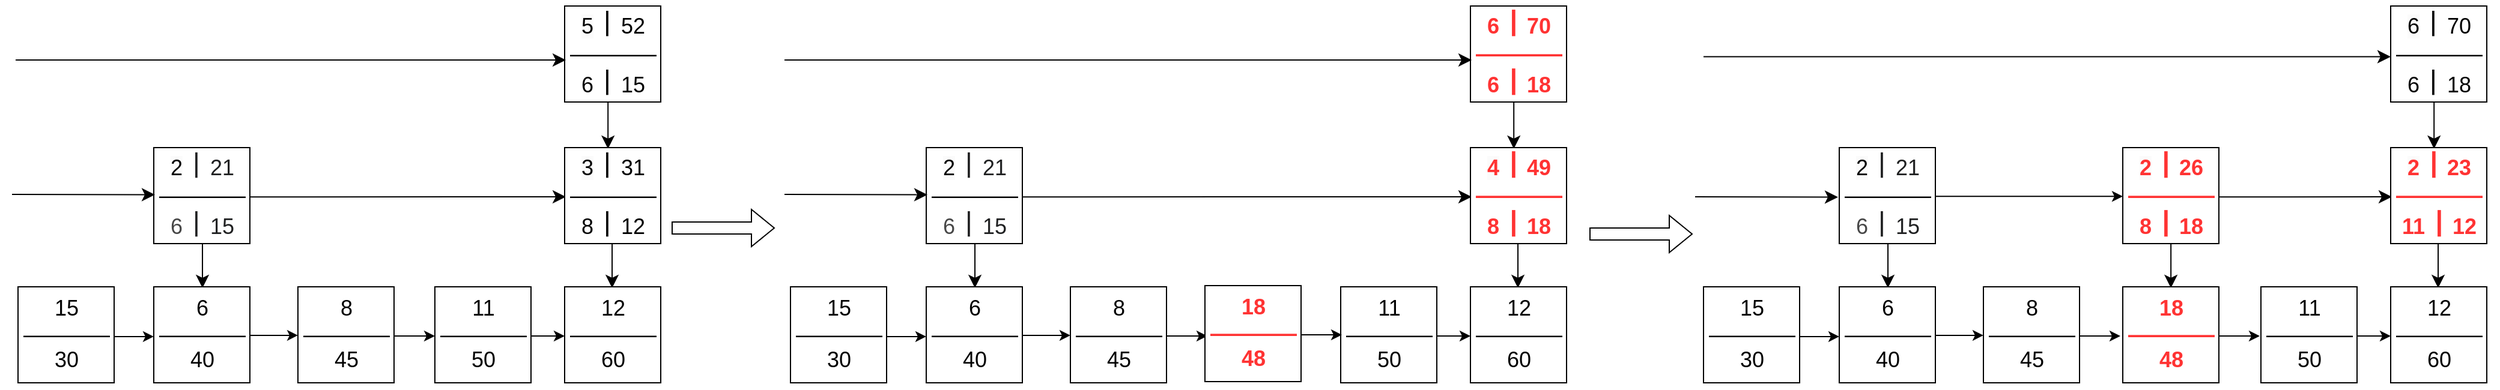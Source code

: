 <mxfile version="24.7.17">
  <diagram name="第 1 页" id="e3E_jAcYpOixN6wyQfGJ">
    <mxGraphModel dx="1615" dy="955" grid="1" gridSize="10" guides="1" tooltips="1" connect="1" arrows="1" fold="1" page="1" pageScale="1" pageWidth="827" pageHeight="1169" background="#ffffff" math="0" shadow="0">
      <root>
        <mxCell id="0" />
        <mxCell id="1" parent="0" />
        <mxCell id="Dj7VetEXxRdm_oI4NO1M-143" value="" style="endArrow=classic;html=1;rounded=0;entryX=0.16;entryY=0.508;entryDx=0;entryDy=0;entryPerimeter=0;" edge="1" parent="1">
          <mxGeometry width="50" height="50" relative="1" as="geometry">
            <mxPoint x="1833" y="793.66" as="sourcePoint" />
            <mxPoint x="1994.0" y="793.64" as="targetPoint" />
          </mxGeometry>
        </mxCell>
        <mxCell id="Dj7VetEXxRdm_oI4NO1M-73" value="" style="endArrow=classic;html=1;rounded=0;entryX=0.05;entryY=0.556;entryDx=0;entryDy=0;entryPerimeter=0;endSize=8;exitX=0.62;exitY=0.512;exitDx=0;exitDy=0;exitPerimeter=0;" edge="1" parent="1" source="Dj7VetEXxRdm_oI4NO1M-90">
          <mxGeometry width="50" height="50" relative="1" as="geometry">
            <mxPoint x="1308" y="794.08" as="sourcePoint" />
            <mxPoint x="1452" y="794.04" as="targetPoint" />
          </mxGeometry>
        </mxCell>
        <mxCell id="Dj7VetEXxRdm_oI4NO1M-70" value="" style="endArrow=classic;html=1;rounded=0;exitX=0.461;exitY=0.937;exitDx=0;exitDy=0;exitPerimeter=0;endSize=8;entryX=0.461;entryY=0.111;entryDx=0;entryDy=0;entryPerimeter=0;" edge="1" parent="1">
          <mxGeometry width="50" height="50" relative="1" as="geometry">
            <mxPoint x="1487.1" y="710.33" as="sourcePoint" />
            <mxPoint x="1487.1" y="753.99" as="targetPoint" />
          </mxGeometry>
        </mxCell>
        <mxCell id="Dj7VetEXxRdm_oI4NO1M-71" value="" style="endArrow=classic;html=1;rounded=0;exitX=0.5;exitY=0.937;exitDx=0;exitDy=0;exitPerimeter=0;endSize=8;" edge="1" parent="1">
          <mxGeometry width="50" height="50" relative="1" as="geometry">
            <mxPoint x="1038.52" y="831" as="sourcePoint" />
            <mxPoint x="1038.52" y="870" as="targetPoint" />
          </mxGeometry>
        </mxCell>
        <mxCell id="Dj7VetEXxRdm_oI4NO1M-72" value="" style="endArrow=classic;html=1;rounded=0;exitX=0.5;exitY=0.937;exitDx=0;exitDy=0;exitPerimeter=0;endSize=8;" edge="1" parent="1">
          <mxGeometry width="50" height="50" relative="1" as="geometry">
            <mxPoint x="1490.52" y="831" as="sourcePoint" />
            <mxPoint x="1490.52" y="870" as="targetPoint" />
          </mxGeometry>
        </mxCell>
        <mxCell id="Dj7VetEXxRdm_oI4NO1M-74" value="" style="group;fontSize=18;fontFamily=Helvetica;" vertex="1" connectable="0" parent="1">
          <mxGeometry x="880" y="864" width="95" height="90" as="geometry" />
        </mxCell>
        <mxCell id="Dj7VetEXxRdm_oI4NO1M-75" value="" style="endArrow=classic;html=1;rounded=0;" edge="1" parent="Dj7VetEXxRdm_oI4NO1M-74">
          <mxGeometry width="50" height="50" relative="1" as="geometry">
            <mxPoint x="78" y="46.47" as="sourcePoint" />
            <mxPoint x="118" y="46.47" as="targetPoint" />
          </mxGeometry>
        </mxCell>
        <mxCell id="Dj7VetEXxRdm_oI4NO1M-76" value="" style="rounded=0;whiteSpace=wrap;html=1;fillColor=default;fontSize=18;fontFamily=Helvetica;" vertex="1" parent="Dj7VetEXxRdm_oI4NO1M-74">
          <mxGeometry x="5" y="5" width="80" height="80" as="geometry" />
        </mxCell>
        <mxCell id="Dj7VetEXxRdm_oI4NO1M-77" value="15&lt;br style=&quot;font-size: 18px;&quot;&gt;————&lt;br style=&quot;font-size: 18px;&quot;&gt;30" style="text;html=1;align=center;verticalAlign=middle;resizable=0;points=[];autosize=1;strokeColor=none;fillColor=none;fontSize=18;strokeWidth=7;opacity=0;fontFamily=Helvetica;" vertex="1" parent="Dj7VetEXxRdm_oI4NO1M-74">
          <mxGeometry x="-5" y="5" width="100" height="80" as="geometry" />
        </mxCell>
        <mxCell id="Dj7VetEXxRdm_oI4NO1M-78" value="" style="group;fontSize=18;fontFamily=Helvetica;" vertex="1" connectable="0" parent="1">
          <mxGeometry x="993" y="864" width="95" height="90" as="geometry" />
        </mxCell>
        <mxCell id="Dj7VetEXxRdm_oI4NO1M-79" value="" style="rounded=0;whiteSpace=wrap;html=1;fillColor=default;fontSize=18;fontFamily=Helvetica;" vertex="1" parent="Dj7VetEXxRdm_oI4NO1M-78">
          <mxGeometry x="5" y="5" width="80" height="80" as="geometry" />
        </mxCell>
        <mxCell id="Dj7VetEXxRdm_oI4NO1M-80" value="6&lt;br style=&quot;font-size: 18px;&quot;&gt;————&lt;br style=&quot;font-size: 18px;&quot;&gt;40" style="text;html=1;align=center;verticalAlign=middle;resizable=0;points=[];autosize=1;strokeColor=none;fillColor=none;fontSize=18;strokeWidth=7;opacity=0;fontFamily=Helvetica;" vertex="1" parent="Dj7VetEXxRdm_oI4NO1M-78">
          <mxGeometry x="-5" y="5" width="100" height="80" as="geometry" />
        </mxCell>
        <mxCell id="Dj7VetEXxRdm_oI4NO1M-81" value="" style="group;fontSize=18;fontFamily=Helvetica;" vertex="1" connectable="0" parent="1">
          <mxGeometry x="1338" y="864" width="95" height="90" as="geometry" />
        </mxCell>
        <mxCell id="Dj7VetEXxRdm_oI4NO1M-82" value="" style="endArrow=classic;html=1;rounded=0;" edge="1" parent="Dj7VetEXxRdm_oI4NO1M-81">
          <mxGeometry width="50" height="50" relative="1" as="geometry">
            <mxPoint x="73" y="46" as="sourcePoint" />
            <mxPoint x="113" y="46" as="targetPoint" />
          </mxGeometry>
        </mxCell>
        <mxCell id="Dj7VetEXxRdm_oI4NO1M-83" value="" style="rounded=0;whiteSpace=wrap;html=1;fillColor=default;fontSize=18;fontFamily=Helvetica;" vertex="1" parent="Dj7VetEXxRdm_oI4NO1M-81">
          <mxGeometry x="5" y="5" width="80" height="80" as="geometry" />
        </mxCell>
        <mxCell id="Dj7VetEXxRdm_oI4NO1M-84" value="11&lt;br style=&quot;font-size: 18px;&quot;&gt;————&lt;br style=&quot;font-size: 18px;&quot;&gt;50" style="text;html=1;align=center;verticalAlign=middle;resizable=0;points=[];autosize=1;strokeColor=none;fillColor=none;fontSize=18;strokeWidth=7;opacity=0;fontFamily=Helvetica;" vertex="1" parent="Dj7VetEXxRdm_oI4NO1M-81">
          <mxGeometry x="-5" y="5" width="100" height="80" as="geometry" />
        </mxCell>
        <mxCell id="Dj7VetEXxRdm_oI4NO1M-85" value="" style="group;fontSize=18;fontFamily=Helvetica;" vertex="1" connectable="0" parent="1">
          <mxGeometry x="1446" y="864" width="95" height="90" as="geometry" />
        </mxCell>
        <mxCell id="Dj7VetEXxRdm_oI4NO1M-86" value="" style="rounded=0;whiteSpace=wrap;html=1;fillColor=default;fontSize=18;fontFamily=Helvetica;" vertex="1" parent="Dj7VetEXxRdm_oI4NO1M-85">
          <mxGeometry x="5" y="5" width="80" height="80" as="geometry" />
        </mxCell>
        <mxCell id="Dj7VetEXxRdm_oI4NO1M-87" value="12&lt;br style=&quot;font-size: 18px;&quot;&gt;————&lt;br style=&quot;font-size: 18px;&quot;&gt;60" style="text;html=1;align=center;verticalAlign=middle;resizable=0;points=[];autosize=1;strokeColor=none;fillColor=none;fontSize=18;strokeWidth=7;opacity=0;fontFamily=Helvetica;" vertex="1" parent="Dj7VetEXxRdm_oI4NO1M-85">
          <mxGeometry x="-5" y="5" width="100" height="80" as="geometry" />
        </mxCell>
        <mxCell id="Dj7VetEXxRdm_oI4NO1M-88" value="" style="group;fontSize=18;fontFamily=Helvetica;" vertex="1" connectable="0" parent="1">
          <mxGeometry x="993" y="748" width="95" height="90" as="geometry" />
        </mxCell>
        <mxCell id="Dj7VetEXxRdm_oI4NO1M-89" value="" style="rounded=0;whiteSpace=wrap;html=1;fillColor=default;fontSize=18;fontFamily=Helvetica;" vertex="1" parent="Dj7VetEXxRdm_oI4NO1M-88">
          <mxGeometry x="5" y="5" width="80" height="80" as="geometry" />
        </mxCell>
        <mxCell id="Dj7VetEXxRdm_oI4NO1M-90" value="&lt;div&gt;&lt;span style=&quot;text-align: start;&quot;&gt;&lt;font style=&quot;background-color: rgb(251, 251, 251);&quot;&gt;2&lt;/font&gt;&lt;font style=&quot;color: rgb(32, 33, 34); text-wrap: wrap; background-color: rgb(255, 255, 255); font-size: 23px;&quot;&gt;丨&lt;/font&gt;&lt;font style=&quot;color: rgb(32, 33, 34); text-wrap: wrap; background-color: rgb(255, 255, 255); font-size: 18px;&quot;&gt;21&lt;/font&gt;&lt;/span&gt;&lt;/div&gt;————&lt;br&gt;&lt;span style=&quot;text-wrap: wrap; text-align: start; background-color: rgb(255, 255, 255);&quot;&gt;&lt;font color=&quot;#474747&quot;&gt;6&lt;/font&gt;&lt;/span&gt;&lt;span style=&quot;text-wrap: wrap; color: rgb(32, 33, 34); text-align: start; background-color: rgb(255, 255, 255);&quot;&gt;&lt;font style=&quot;font-size: 23px;&quot;&gt;丨&lt;/font&gt;&lt;font style=&quot;font-size: 18px;&quot;&gt;15&lt;/font&gt;&lt;/span&gt;" style="text;html=1;align=center;verticalAlign=middle;resizable=0;points=[];autosize=1;strokeColor=none;fillColor=none;fontSize=18;strokeWidth=7;opacity=0;fontFamily=Helvetica;" vertex="1" parent="Dj7VetEXxRdm_oI4NO1M-88">
          <mxGeometry x="-5" width="100" height="90" as="geometry" />
        </mxCell>
        <mxCell id="Dj7VetEXxRdm_oI4NO1M-91" value="" style="group;fontSize=18;fontFamily=Helvetica;" vertex="1" connectable="0" parent="1">
          <mxGeometry x="1446" y="748" width="95" height="90" as="geometry" />
        </mxCell>
        <mxCell id="Dj7VetEXxRdm_oI4NO1M-92" value="" style="rounded=0;whiteSpace=wrap;html=1;fillColor=default;fontSize=18;fontFamily=Helvetica;" vertex="1" parent="Dj7VetEXxRdm_oI4NO1M-91">
          <mxGeometry x="5" y="5" width="80" height="80" as="geometry" />
        </mxCell>
        <mxCell id="Dj7VetEXxRdm_oI4NO1M-93" value="&lt;div&gt;&lt;span style=&quot;text-align: start;&quot;&gt;&lt;b&gt;&lt;font color=&quot;#ff3333&quot;&gt;&lt;font style=&quot;background-color: rgb(251, 251, 251);&quot;&gt;4&lt;/font&gt;&lt;font style=&quot;text-wrap: wrap; background-color: rgb(255, 255, 255); font-size: 23px;&quot;&gt;丨&lt;/font&gt;&lt;font style=&quot;text-wrap: wrap; background-color: rgb(255, 255, 255); font-size: 18px;&quot;&gt;49&lt;/font&gt;&lt;/font&gt;&lt;/b&gt;&lt;/span&gt;&lt;/div&gt;&lt;b&gt;&lt;font color=&quot;#ff3333&quot;&gt;————&lt;br&gt;&lt;span style=&quot;text-wrap: wrap; text-align: start; background-color: rgb(255, 255, 255);&quot;&gt;8&lt;/span&gt;&lt;span style=&quot;text-wrap: wrap; text-align: start; background-color: rgb(255, 255, 255);&quot;&gt;&lt;font style=&quot;font-size: 23px;&quot;&gt;丨&lt;/font&gt;&lt;font style=&quot;font-size: 18px;&quot;&gt;18&lt;/font&gt;&lt;/span&gt;&lt;/font&gt;&lt;/b&gt;" style="text;html=1;align=center;verticalAlign=middle;resizable=0;points=[];autosize=1;strokeColor=none;fillColor=none;fontSize=18;strokeWidth=7;opacity=0;fontFamily=Helvetica;" vertex="1" parent="Dj7VetEXxRdm_oI4NO1M-91">
          <mxGeometry x="-5" width="100" height="90" as="geometry" />
        </mxCell>
        <mxCell id="Dj7VetEXxRdm_oI4NO1M-94" value="" style="group;fontSize=18;fontFamily=Helvetica;" vertex="1" connectable="0" parent="1">
          <mxGeometry x="1446" y="630" width="95" height="90" as="geometry" />
        </mxCell>
        <mxCell id="Dj7VetEXxRdm_oI4NO1M-95" value="" style="rounded=0;whiteSpace=wrap;html=1;fillColor=default;fontSize=18;fontFamily=Helvetica;" vertex="1" parent="Dj7VetEXxRdm_oI4NO1M-94">
          <mxGeometry x="5" y="5" width="80" height="80" as="geometry" />
        </mxCell>
        <mxCell id="Dj7VetEXxRdm_oI4NO1M-96" value="&lt;div&gt;&lt;span style=&quot;text-align: start;&quot;&gt;&lt;font color=&quot;#ff3333&quot;&gt;&lt;b&gt;6&lt;font style=&quot;text-wrap: wrap; background-color: rgb(255, 255, 255); font-size: 23px;&quot;&gt;丨&lt;/font&gt;&lt;font style=&quot;text-wrap: wrap; background-color: rgb(255, 255, 255);&quot;&gt;70&lt;/font&gt;&lt;/b&gt;&lt;/font&gt;&lt;/span&gt;&lt;/div&gt;&lt;font color=&quot;#ff3333&quot;&gt;&lt;b&gt;————&lt;br&gt;&lt;span style=&quot;text-wrap: wrap; text-align: start; background-color: rgb(255, 255, 255);&quot;&gt;6&lt;/span&gt;&lt;span style=&quot;text-wrap: wrap; text-align: start; background-color: rgb(255, 255, 255);&quot;&gt;&lt;font style=&quot;font-size: 23px;&quot;&gt;丨&lt;/font&gt;18&lt;/span&gt;&lt;/b&gt;&lt;/font&gt;" style="text;html=1;align=center;verticalAlign=middle;resizable=0;points=[];autosize=1;strokeColor=none;fillColor=none;fontSize=18;strokeWidth=7;opacity=0;fontFamily=Helvetica;" vertex="1" parent="Dj7VetEXxRdm_oI4NO1M-94">
          <mxGeometry x="-5" width="100" height="90" as="geometry" />
        </mxCell>
        <mxCell id="Dj7VetEXxRdm_oI4NO1M-97" value="" style="endArrow=classic;html=1;rounded=0;" edge="1" parent="1">
          <mxGeometry width="50" height="50" relative="1" as="geometry">
            <mxPoint x="1078" y="909.47" as="sourcePoint" />
            <mxPoint x="1118" y="909.47" as="targetPoint" />
          </mxGeometry>
        </mxCell>
        <mxCell id="Dj7VetEXxRdm_oI4NO1M-98" value="" style="group;fontSize=18;fontFamily=Helvetica;" vertex="1" connectable="0" parent="1">
          <mxGeometry x="1113" y="864" width="95" height="90" as="geometry" />
        </mxCell>
        <mxCell id="Dj7VetEXxRdm_oI4NO1M-99" value="" style="endArrow=classic;html=1;rounded=0;" edge="1" parent="Dj7VetEXxRdm_oI4NO1M-98">
          <mxGeometry width="50" height="50" relative="1" as="geometry">
            <mxPoint x="79" y="46" as="sourcePoint" />
            <mxPoint x="119" y="46" as="targetPoint" />
          </mxGeometry>
        </mxCell>
        <mxCell id="Dj7VetEXxRdm_oI4NO1M-100" value="" style="rounded=0;whiteSpace=wrap;html=1;fillColor=default;fontSize=18;fontFamily=Helvetica;" vertex="1" parent="Dj7VetEXxRdm_oI4NO1M-98">
          <mxGeometry x="5" y="5" width="80" height="80" as="geometry" />
        </mxCell>
        <mxCell id="Dj7VetEXxRdm_oI4NO1M-101" value="8&lt;br style=&quot;font-size: 18px;&quot;&gt;————&lt;br style=&quot;font-size: 18px;&quot;&gt;45" style="text;html=1;align=center;verticalAlign=middle;resizable=0;points=[];autosize=1;strokeColor=none;fillColor=none;fontSize=18;strokeWidth=7;opacity=0;fontFamily=Helvetica;" vertex="1" parent="Dj7VetEXxRdm_oI4NO1M-98">
          <mxGeometry x="-5" y="5" width="100" height="80" as="geometry" />
        </mxCell>
        <mxCell id="Dj7VetEXxRdm_oI4NO1M-106" value="" style="endArrow=classic;html=1;rounded=0;exitX=0.5;exitY=0.937;exitDx=0;exitDy=0;exitPerimeter=0;endSize=8;" edge="1" parent="1">
          <mxGeometry width="50" height="50" relative="1" as="geometry">
            <mxPoint x="2034.07" y="831" as="sourcePoint" />
            <mxPoint x="2034.07" y="870" as="targetPoint" />
          </mxGeometry>
        </mxCell>
        <mxCell id="Dj7VetEXxRdm_oI4NO1M-107" value="" style="endArrow=classic;html=1;rounded=0;exitX=0.461;exitY=0.937;exitDx=0;exitDy=0;exitPerimeter=0;endSize=8;entryX=0.461;entryY=0.111;entryDx=0;entryDy=0;entryPerimeter=0;" edge="1" parent="1">
          <mxGeometry width="50" height="50" relative="1" as="geometry">
            <mxPoint x="2253.1" y="710.33" as="sourcePoint" />
            <mxPoint x="2253.1" y="753.99" as="targetPoint" />
          </mxGeometry>
        </mxCell>
        <mxCell id="Dj7VetEXxRdm_oI4NO1M-108" value="" style="endArrow=classic;html=1;rounded=0;exitX=0.5;exitY=0.937;exitDx=0;exitDy=0;exitPerimeter=0;endSize=8;" edge="1" parent="1">
          <mxGeometry width="50" height="50" relative="1" as="geometry">
            <mxPoint x="1798.52" y="831" as="sourcePoint" />
            <mxPoint x="1798.52" y="870" as="targetPoint" />
          </mxGeometry>
        </mxCell>
        <mxCell id="Dj7VetEXxRdm_oI4NO1M-109" value="" style="endArrow=classic;html=1;rounded=0;exitX=0.5;exitY=0.937;exitDx=0;exitDy=0;exitPerimeter=0;endSize=8;" edge="1" parent="1">
          <mxGeometry width="50" height="50" relative="1" as="geometry">
            <mxPoint x="2256.52" y="831" as="sourcePoint" />
            <mxPoint x="2256.52" y="870" as="targetPoint" />
          </mxGeometry>
        </mxCell>
        <mxCell id="Dj7VetEXxRdm_oI4NO1M-110" value="" style="endArrow=classic;html=1;rounded=0;entryX=0.05;entryY=0.556;entryDx=0;entryDy=0;entryPerimeter=0;endSize=8;exitX=0.9;exitY=0.512;exitDx=0;exitDy=0;exitPerimeter=0;" edge="1" parent="1" source="Dj7VetEXxRdm_oI4NO1M-142">
          <mxGeometry width="50" height="50" relative="1" as="geometry">
            <mxPoint x="1944" y="794.08" as="sourcePoint" />
            <mxPoint x="2218" y="794.04" as="targetPoint" />
          </mxGeometry>
        </mxCell>
        <mxCell id="Dj7VetEXxRdm_oI4NO1M-111" value="" style="group;fontSize=18;fontFamily=Helvetica;" vertex="1" connectable="0" parent="1">
          <mxGeometry x="1640" y="864" width="95" height="90" as="geometry" />
        </mxCell>
        <mxCell id="Dj7VetEXxRdm_oI4NO1M-112" value="" style="endArrow=classic;html=1;rounded=0;" edge="1" parent="Dj7VetEXxRdm_oI4NO1M-111">
          <mxGeometry width="50" height="50" relative="1" as="geometry">
            <mxPoint x="78" y="46.47" as="sourcePoint" />
            <mxPoint x="118" y="46.47" as="targetPoint" />
          </mxGeometry>
        </mxCell>
        <mxCell id="Dj7VetEXxRdm_oI4NO1M-113" value="" style="rounded=0;whiteSpace=wrap;html=1;fillColor=default;fontSize=18;fontFamily=Helvetica;" vertex="1" parent="Dj7VetEXxRdm_oI4NO1M-111">
          <mxGeometry x="5" y="5" width="80" height="80" as="geometry" />
        </mxCell>
        <mxCell id="Dj7VetEXxRdm_oI4NO1M-114" value="15&lt;br style=&quot;font-size: 18px;&quot;&gt;————&lt;br style=&quot;font-size: 18px;&quot;&gt;30" style="text;html=1;align=center;verticalAlign=middle;resizable=0;points=[];autosize=1;strokeColor=none;fillColor=none;fontSize=18;strokeWidth=7;opacity=0;fontFamily=Helvetica;" vertex="1" parent="Dj7VetEXxRdm_oI4NO1M-111">
          <mxGeometry x="-5" y="5" width="100" height="80" as="geometry" />
        </mxCell>
        <mxCell id="Dj7VetEXxRdm_oI4NO1M-115" value="" style="group;fontSize=18;fontFamily=Helvetica;" vertex="1" connectable="0" parent="1">
          <mxGeometry x="1753" y="864" width="95" height="90" as="geometry" />
        </mxCell>
        <mxCell id="Dj7VetEXxRdm_oI4NO1M-116" value="" style="rounded=0;whiteSpace=wrap;html=1;fillColor=default;fontSize=18;fontFamily=Helvetica;" vertex="1" parent="Dj7VetEXxRdm_oI4NO1M-115">
          <mxGeometry x="5" y="5" width="80" height="80" as="geometry" />
        </mxCell>
        <mxCell id="Dj7VetEXxRdm_oI4NO1M-117" value="6&lt;br style=&quot;font-size: 18px;&quot;&gt;————&lt;br style=&quot;font-size: 18px;&quot;&gt;40" style="text;html=1;align=center;verticalAlign=middle;resizable=0;points=[];autosize=1;strokeColor=none;fillColor=none;fontSize=18;strokeWidth=7;opacity=0;fontFamily=Helvetica;" vertex="1" parent="Dj7VetEXxRdm_oI4NO1M-115">
          <mxGeometry x="-5" y="5" width="100" height="80" as="geometry" />
        </mxCell>
        <mxCell id="Dj7VetEXxRdm_oI4NO1M-118" value="" style="group;fontSize=18;fontFamily=Helvetica;" vertex="1" connectable="0" parent="1">
          <mxGeometry x="2104" y="864" width="95" height="90" as="geometry" />
        </mxCell>
        <mxCell id="Dj7VetEXxRdm_oI4NO1M-119" value="" style="endArrow=classic;html=1;rounded=0;" edge="1" parent="Dj7VetEXxRdm_oI4NO1M-118">
          <mxGeometry width="50" height="50" relative="1" as="geometry">
            <mxPoint x="73" y="46" as="sourcePoint" />
            <mxPoint x="113" y="46" as="targetPoint" />
          </mxGeometry>
        </mxCell>
        <mxCell id="Dj7VetEXxRdm_oI4NO1M-120" value="" style="rounded=0;whiteSpace=wrap;html=1;fillColor=default;fontSize=18;fontFamily=Helvetica;" vertex="1" parent="Dj7VetEXxRdm_oI4NO1M-118">
          <mxGeometry x="5" y="5" width="80" height="80" as="geometry" />
        </mxCell>
        <mxCell id="Dj7VetEXxRdm_oI4NO1M-121" value="11&lt;br style=&quot;font-size: 18px;&quot;&gt;————&lt;br style=&quot;font-size: 18px;&quot;&gt;50" style="text;html=1;align=center;verticalAlign=middle;resizable=0;points=[];autosize=1;strokeColor=none;fillColor=none;fontSize=18;strokeWidth=7;opacity=0;fontFamily=Helvetica;" vertex="1" parent="Dj7VetEXxRdm_oI4NO1M-118">
          <mxGeometry x="-5" y="5" width="100" height="80" as="geometry" />
        </mxCell>
        <mxCell id="Dj7VetEXxRdm_oI4NO1M-122" value="" style="group;fontSize=18;fontFamily=Helvetica;" vertex="1" connectable="0" parent="1">
          <mxGeometry x="2212" y="864" width="95" height="90" as="geometry" />
        </mxCell>
        <mxCell id="Dj7VetEXxRdm_oI4NO1M-123" value="" style="rounded=0;whiteSpace=wrap;html=1;fillColor=default;fontSize=18;fontFamily=Helvetica;" vertex="1" parent="Dj7VetEXxRdm_oI4NO1M-122">
          <mxGeometry x="5" y="5" width="80" height="80" as="geometry" />
        </mxCell>
        <mxCell id="Dj7VetEXxRdm_oI4NO1M-124" value="12&lt;br style=&quot;font-size: 18px;&quot;&gt;————&lt;br style=&quot;font-size: 18px;&quot;&gt;60" style="text;html=1;align=center;verticalAlign=middle;resizable=0;points=[];autosize=1;strokeColor=none;fillColor=none;fontSize=18;strokeWidth=7;opacity=0;fontFamily=Helvetica;" vertex="1" parent="Dj7VetEXxRdm_oI4NO1M-122">
          <mxGeometry x="-5" y="5" width="100" height="80" as="geometry" />
        </mxCell>
        <mxCell id="Dj7VetEXxRdm_oI4NO1M-125" value="" style="group;fontSize=18;fontFamily=Helvetica;" vertex="1" connectable="0" parent="1">
          <mxGeometry x="1753" y="748" width="95" height="90" as="geometry" />
        </mxCell>
        <mxCell id="Dj7VetEXxRdm_oI4NO1M-126" value="" style="rounded=0;whiteSpace=wrap;html=1;fillColor=default;fontSize=18;fontFamily=Helvetica;" vertex="1" parent="Dj7VetEXxRdm_oI4NO1M-125">
          <mxGeometry x="5" y="5" width="80" height="80" as="geometry" />
        </mxCell>
        <mxCell id="Dj7VetEXxRdm_oI4NO1M-127" value="&lt;div&gt;&lt;span style=&quot;text-align: start;&quot;&gt;&lt;font style=&quot;background-color: rgb(251, 251, 251);&quot;&gt;2&lt;/font&gt;&lt;font style=&quot;color: rgb(32, 33, 34); text-wrap: wrap; background-color: rgb(255, 255, 255); font-size: 23px;&quot;&gt;丨&lt;/font&gt;&lt;font style=&quot;color: rgb(32, 33, 34); text-wrap: wrap; background-color: rgb(255, 255, 255); font-size: 18px;&quot;&gt;21&lt;/font&gt;&lt;/span&gt;&lt;/div&gt;————&lt;br&gt;&lt;span style=&quot;text-wrap: wrap; text-align: start; background-color: rgb(255, 255, 255);&quot;&gt;&lt;font color=&quot;#474747&quot;&gt;6&lt;/font&gt;&lt;/span&gt;&lt;span style=&quot;text-wrap: wrap; color: rgb(32, 33, 34); text-align: start; background-color: rgb(255, 255, 255);&quot;&gt;&lt;font style=&quot;font-size: 23px;&quot;&gt;丨&lt;/font&gt;&lt;font style=&quot;font-size: 18px;&quot;&gt;15&lt;/font&gt;&lt;/span&gt;" style="text;html=1;align=center;verticalAlign=middle;resizable=0;points=[];autosize=1;strokeColor=none;fillColor=none;fontSize=18;strokeWidth=7;opacity=0;fontFamily=Helvetica;" vertex="1" parent="Dj7VetEXxRdm_oI4NO1M-125">
          <mxGeometry x="-5" width="100" height="90" as="geometry" />
        </mxCell>
        <mxCell id="Dj7VetEXxRdm_oI4NO1M-128" value="" style="group;fontSize=18;fontFamily=Helvetica;" vertex="1" connectable="0" parent="1">
          <mxGeometry x="2212" y="748" width="95" height="90" as="geometry" />
        </mxCell>
        <mxCell id="Dj7VetEXxRdm_oI4NO1M-129" value="" style="rounded=0;whiteSpace=wrap;html=1;fillColor=default;fontSize=18;fontFamily=Helvetica;" vertex="1" parent="Dj7VetEXxRdm_oI4NO1M-128">
          <mxGeometry x="5" y="5" width="80" height="80" as="geometry" />
        </mxCell>
        <mxCell id="Dj7VetEXxRdm_oI4NO1M-130" value="&lt;div&gt;&lt;font color=&quot;#ff3333&quot;&gt;&lt;b&gt;&lt;span style=&quot;text-align: start; background-color: rgb(251, 251, 251);&quot;&gt;2&lt;/span&gt;&lt;span style=&quot;text-wrap: wrap; text-align: start; background-color: rgb(255, 255, 255);&quot;&gt;&lt;font style=&quot;font-size: 23px;&quot;&gt;丨&lt;/font&gt;&lt;font style=&quot;font-size: 18px;&quot;&gt;23&lt;/font&gt;&lt;/span&gt;&lt;/b&gt;&lt;/font&gt;&lt;/div&gt;&lt;font color=&quot;#ff3333&quot;&gt;&lt;b&gt;————&lt;br&gt;&lt;span style=&quot;text-wrap: wrap; text-align: start; background-color: rgb(255, 255, 255);&quot;&gt;11&lt;/span&gt;&lt;span style=&quot;text-wrap: wrap; text-align: start; background-color: rgb(255, 255, 255);&quot;&gt;&lt;font style=&quot;font-size: 23px;&quot;&gt;丨&lt;/font&gt;&lt;font style=&quot;font-size: 18px;&quot;&gt;12&lt;/font&gt;&lt;/span&gt;&lt;/b&gt;&lt;/font&gt;" style="text;html=1;align=center;verticalAlign=middle;resizable=0;points=[];autosize=1;strokeColor=none;fillColor=none;fontSize=18;strokeWidth=7;opacity=0;fontFamily=Helvetica;" vertex="1" parent="Dj7VetEXxRdm_oI4NO1M-128">
          <mxGeometry x="-5" width="100" height="90" as="geometry" />
        </mxCell>
        <mxCell id="Dj7VetEXxRdm_oI4NO1M-131" value="" style="group;fontSize=18;fontFamily=Helvetica;" vertex="1" connectable="0" parent="1">
          <mxGeometry x="2212" y="630" width="95" height="90" as="geometry" />
        </mxCell>
        <mxCell id="Dj7VetEXxRdm_oI4NO1M-132" value="" style="rounded=0;whiteSpace=wrap;html=1;fillColor=default;fontSize=18;fontFamily=Helvetica;" vertex="1" parent="Dj7VetEXxRdm_oI4NO1M-131">
          <mxGeometry x="5" y="5" width="80" height="80" as="geometry" />
        </mxCell>
        <mxCell id="Dj7VetEXxRdm_oI4NO1M-133" value="&lt;div&gt;&lt;span style=&quot;text-align: start;&quot;&gt;&lt;font style=&quot;background-color: rgb(251, 251, 251);&quot;&gt;6&lt;/font&gt;&lt;font style=&quot;text-wrap: wrap; background-color: rgb(255, 255, 255); font-size: 23px;&quot;&gt;丨&lt;/font&gt;&lt;font style=&quot;text-wrap: wrap; background-color: rgb(255, 255, 255); font-size: 18px;&quot;&gt;70&lt;/font&gt;&lt;/span&gt;&lt;/div&gt;————&lt;br&gt;&lt;span style=&quot;text-wrap: wrap; text-align: start; background-color: rgb(255, 255, 255);&quot;&gt;6&lt;/span&gt;&lt;span style=&quot;text-wrap: wrap; text-align: start; background-color: rgb(255, 255, 255);&quot;&gt;&lt;font style=&quot;font-size: 23px;&quot;&gt;丨&lt;/font&gt;&lt;font style=&quot;font-size: 18px;&quot;&gt;18&lt;/font&gt;&lt;/span&gt;" style="text;html=1;align=center;verticalAlign=middle;resizable=0;points=[];autosize=1;strokeColor=none;fillColor=none;fontSize=18;strokeWidth=7;opacity=0;fontFamily=Helvetica;" vertex="1" parent="Dj7VetEXxRdm_oI4NO1M-131">
          <mxGeometry x="-5" width="100" height="90" as="geometry" />
        </mxCell>
        <mxCell id="Dj7VetEXxRdm_oI4NO1M-134" value="" style="shape=flexArrow;endArrow=classic;html=1;rounded=0;fontSize=16;" edge="1" parent="1">
          <mxGeometry width="50" height="50" relative="1" as="geometry">
            <mxPoint x="1550" y="825" as="sourcePoint" />
            <mxPoint x="1636" y="825" as="targetPoint" />
          </mxGeometry>
        </mxCell>
        <mxCell id="Dj7VetEXxRdm_oI4NO1M-135" value="" style="endArrow=classic;html=1;rounded=0;" edge="1" parent="1">
          <mxGeometry width="50" height="50" relative="1" as="geometry">
            <mxPoint x="1838" y="909.47" as="sourcePoint" />
            <mxPoint x="1878" y="909.47" as="targetPoint" />
          </mxGeometry>
        </mxCell>
        <mxCell id="Dj7VetEXxRdm_oI4NO1M-136" value="" style="group;fontSize=18;fontFamily=Helvetica;" vertex="1" connectable="0" parent="1">
          <mxGeometry x="1989" y="864" width="95" height="90" as="geometry" />
        </mxCell>
        <mxCell id="Dj7VetEXxRdm_oI4NO1M-137" value="" style="endArrow=classic;html=1;rounded=0;" edge="1" parent="Dj7VetEXxRdm_oI4NO1M-136">
          <mxGeometry width="50" height="50" relative="1" as="geometry">
            <mxPoint x="79" y="46" as="sourcePoint" />
            <mxPoint x="119" y="46" as="targetPoint" />
          </mxGeometry>
        </mxCell>
        <mxCell id="Dj7VetEXxRdm_oI4NO1M-138" value="" style="rounded=0;whiteSpace=wrap;html=1;fillColor=default;fontSize=18;fontFamily=Helvetica;" vertex="1" parent="Dj7VetEXxRdm_oI4NO1M-136">
          <mxGeometry x="5" y="5" width="80" height="80" as="geometry" />
        </mxCell>
        <mxCell id="Dj7VetEXxRdm_oI4NO1M-139" value="&lt;font color=&quot;#ff3333&quot;&gt;&lt;b&gt;18&lt;br style=&quot;font-size: 18px;&quot;&gt;————&lt;br style=&quot;font-size: 18px;&quot;&gt;48&lt;/b&gt;&lt;/font&gt;" style="text;html=1;align=center;verticalAlign=middle;resizable=0;points=[];autosize=1;strokeColor=none;fillColor=none;fontSize=18;strokeWidth=7;opacity=0;fontFamily=Helvetica;" vertex="1" parent="Dj7VetEXxRdm_oI4NO1M-136">
          <mxGeometry x="-5" y="5" width="100" height="80" as="geometry" />
        </mxCell>
        <mxCell id="Dj7VetEXxRdm_oI4NO1M-140" value="" style="group;fontSize=18;fontFamily=Helvetica;" vertex="1" connectable="0" parent="1">
          <mxGeometry x="1989" y="748" width="95" height="90" as="geometry" />
        </mxCell>
        <mxCell id="Dj7VetEXxRdm_oI4NO1M-141" value="" style="rounded=0;whiteSpace=wrap;html=1;fillColor=default;fontSize=18;fontFamily=Helvetica;" vertex="1" parent="Dj7VetEXxRdm_oI4NO1M-140">
          <mxGeometry x="5" y="5" width="80" height="80" as="geometry" />
        </mxCell>
        <mxCell id="Dj7VetEXxRdm_oI4NO1M-142" value="&lt;div&gt;&lt;span style=&quot;text-align: start;&quot;&gt;&lt;font color=&quot;#ff3333&quot;&gt;&lt;b&gt;&lt;font style=&quot;background-color: rgb(251, 251, 251);&quot;&gt;2&lt;/font&gt;&lt;font style=&quot;text-wrap: wrap; background-color: rgb(255, 255, 255); font-size: 23px;&quot;&gt;丨&lt;/font&gt;&lt;font style=&quot;text-wrap: wrap; background-color: rgb(255, 255, 255); font-size: 18px;&quot;&gt;26&lt;/font&gt;&lt;/b&gt;&lt;/font&gt;&lt;/span&gt;&lt;/div&gt;&lt;font color=&quot;#ff3333&quot;&gt;&lt;b&gt;————&lt;br&gt;&lt;span style=&quot;text-wrap: wrap; text-align: start; background-color: rgb(255, 255, 255);&quot;&gt;8&lt;/span&gt;&lt;span style=&quot;text-wrap: wrap; text-align: start; background-color: rgb(255, 255, 255);&quot;&gt;&lt;font style=&quot;font-size: 23px;&quot;&gt;丨&lt;/font&gt;&lt;font style=&quot;font-size: 18px;&quot;&gt;1&lt;/font&gt;&lt;font style=&quot;font-size: 18px;&quot;&gt;8&lt;/font&gt;&lt;/span&gt;&lt;/b&gt;&lt;/font&gt;" style="text;html=1;align=center;verticalAlign=middle;resizable=0;points=[];autosize=1;strokeColor=none;fillColor=none;fontSize=18;strokeWidth=7;opacity=0;fontFamily=Helvetica;" vertex="1" parent="Dj7VetEXxRdm_oI4NO1M-140">
          <mxGeometry x="-5" width="100" height="90" as="geometry" />
        </mxCell>
        <mxCell id="Dj7VetEXxRdm_oI4NO1M-144" value="" style="group;fontSize=18;fontFamily=Helvetica;" vertex="1" connectable="0" parent="1">
          <mxGeometry x="1873" y="864" width="95" height="90" as="geometry" />
        </mxCell>
        <mxCell id="Dj7VetEXxRdm_oI4NO1M-145" value="" style="endArrow=classic;html=1;rounded=0;" edge="1" parent="Dj7VetEXxRdm_oI4NO1M-144">
          <mxGeometry width="50" height="50" relative="1" as="geometry">
            <mxPoint x="79" y="46" as="sourcePoint" />
            <mxPoint x="119" y="46" as="targetPoint" />
          </mxGeometry>
        </mxCell>
        <mxCell id="Dj7VetEXxRdm_oI4NO1M-146" value="" style="rounded=0;whiteSpace=wrap;html=1;fillColor=default;fontSize=18;fontFamily=Helvetica;" vertex="1" parent="Dj7VetEXxRdm_oI4NO1M-144">
          <mxGeometry x="5" y="5" width="80" height="80" as="geometry" />
        </mxCell>
        <mxCell id="Dj7VetEXxRdm_oI4NO1M-147" value="8&lt;br style=&quot;font-size: 18px;&quot;&gt;————&lt;br style=&quot;font-size: 18px;&quot;&gt;45" style="text;html=1;align=center;verticalAlign=middle;resizable=0;points=[];autosize=1;strokeColor=none;fillColor=none;fontSize=18;strokeWidth=7;opacity=0;fontFamily=Helvetica;" vertex="1" parent="Dj7VetEXxRdm_oI4NO1M-144">
          <mxGeometry x="-5" y="5" width="100" height="80" as="geometry" />
        </mxCell>
        <mxCell id="Dj7VetEXxRdm_oI4NO1M-148" value="" style="group;fontSize=18;fontFamily=Helvetica;" vertex="1" connectable="0" parent="1">
          <mxGeometry x="1225" y="863" width="95" height="90" as="geometry" />
        </mxCell>
        <mxCell id="Dj7VetEXxRdm_oI4NO1M-149" value="" style="endArrow=classic;html=1;rounded=0;" edge="1" parent="Dj7VetEXxRdm_oI4NO1M-148">
          <mxGeometry width="50" height="50" relative="1" as="geometry">
            <mxPoint x="79" y="46" as="sourcePoint" />
            <mxPoint x="119" y="46" as="targetPoint" />
          </mxGeometry>
        </mxCell>
        <mxCell id="Dj7VetEXxRdm_oI4NO1M-150" value="" style="rounded=0;whiteSpace=wrap;html=1;fillColor=default;fontSize=18;fontFamily=Helvetica;" vertex="1" parent="Dj7VetEXxRdm_oI4NO1M-148">
          <mxGeometry x="5" y="5" width="80" height="80" as="geometry" />
        </mxCell>
        <mxCell id="Dj7VetEXxRdm_oI4NO1M-151" value="&lt;font color=&quot;#ff3333&quot;&gt;&lt;b&gt;18&lt;br style=&quot;font-size: 18px;&quot;&gt;————&lt;br style=&quot;font-size: 18px;&quot;&gt;48&lt;/b&gt;&lt;/font&gt;" style="text;html=1;align=center;verticalAlign=middle;resizable=0;points=[];autosize=1;strokeColor=none;fillColor=none;fontSize=18;strokeWidth=7;opacity=0;fontFamily=Helvetica;" vertex="1" parent="Dj7VetEXxRdm_oI4NO1M-148">
          <mxGeometry x="-5" y="5" width="100" height="80" as="geometry" />
        </mxCell>
        <mxCell id="Dj7VetEXxRdm_oI4NO1M-152" value="" style="endArrow=classic;html=1;rounded=0;entryX=0.05;entryY=0.556;entryDx=0;entryDy=0;entryPerimeter=0;endSize=8;" edge="1" parent="1">
          <mxGeometry width="50" height="50" relative="1" as="geometry">
            <mxPoint x="880" y="680" as="sourcePoint" />
            <mxPoint x="1452" y="680.04" as="targetPoint" />
          </mxGeometry>
        </mxCell>
        <mxCell id="Dj7VetEXxRdm_oI4NO1M-153" value="" style="endArrow=classic;html=1;rounded=0;entryX=0.05;entryY=0.556;entryDx=0;entryDy=0;entryPerimeter=0;endSize=8;" edge="1" parent="1">
          <mxGeometry width="50" height="50" relative="1" as="geometry">
            <mxPoint x="880" y="792" as="sourcePoint" />
            <mxPoint x="999" y="792.27" as="targetPoint" />
          </mxGeometry>
        </mxCell>
        <mxCell id="Dj7VetEXxRdm_oI4NO1M-154" value="" style="endArrow=classic;html=1;rounded=0;entryX=0.05;entryY=0.556;entryDx=0;entryDy=0;entryPerimeter=0;endSize=8;" edge="1" parent="1">
          <mxGeometry width="50" height="50" relative="1" as="geometry">
            <mxPoint x="1645" y="677.23" as="sourcePoint" />
            <mxPoint x="2217" y="677.27" as="targetPoint" />
          </mxGeometry>
        </mxCell>
        <mxCell id="Dj7VetEXxRdm_oI4NO1M-155" value="" style="endArrow=classic;html=1;rounded=0;entryX=0.05;entryY=0.556;entryDx=0;entryDy=0;entryPerimeter=0;endSize=8;" edge="1" parent="1">
          <mxGeometry width="50" height="50" relative="1" as="geometry">
            <mxPoint x="1638" y="794" as="sourcePoint" />
            <mxPoint x="1757" y="794.27" as="targetPoint" />
          </mxGeometry>
        </mxCell>
        <mxCell id="Dj7VetEXxRdm_oI4NO1M-156" value="" style="endArrow=classic;html=1;rounded=0;entryX=0.05;entryY=0.556;entryDx=0;entryDy=0;entryPerimeter=0;endSize=8;exitX=0.62;exitY=0.512;exitDx=0;exitDy=0;exitPerimeter=0;" edge="1" parent="1" source="Dj7VetEXxRdm_oI4NO1M-176">
          <mxGeometry width="50" height="50" relative="1" as="geometry">
            <mxPoint x="554" y="794.08" as="sourcePoint" />
            <mxPoint x="698" y="794.04" as="targetPoint" />
          </mxGeometry>
        </mxCell>
        <mxCell id="Dj7VetEXxRdm_oI4NO1M-157" value="" style="endArrow=classic;html=1;rounded=0;exitX=0.461;exitY=0.937;exitDx=0;exitDy=0;exitPerimeter=0;endSize=8;entryX=0.461;entryY=0.111;entryDx=0;entryDy=0;entryPerimeter=0;" edge="1" parent="1">
          <mxGeometry width="50" height="50" relative="1" as="geometry">
            <mxPoint x="733.1" y="710.33" as="sourcePoint" />
            <mxPoint x="733.1" y="753.99" as="targetPoint" />
          </mxGeometry>
        </mxCell>
        <mxCell id="Dj7VetEXxRdm_oI4NO1M-158" value="" style="endArrow=classic;html=1;rounded=0;exitX=0.5;exitY=0.937;exitDx=0;exitDy=0;exitPerimeter=0;endSize=8;" edge="1" parent="1">
          <mxGeometry width="50" height="50" relative="1" as="geometry">
            <mxPoint x="395.52" y="831" as="sourcePoint" />
            <mxPoint x="395.52" y="870" as="targetPoint" />
          </mxGeometry>
        </mxCell>
        <mxCell id="Dj7VetEXxRdm_oI4NO1M-159" value="" style="endArrow=classic;html=1;rounded=0;exitX=0.5;exitY=0.937;exitDx=0;exitDy=0;exitPerimeter=0;endSize=8;" edge="1" parent="1">
          <mxGeometry width="50" height="50" relative="1" as="geometry">
            <mxPoint x="736.52" y="831" as="sourcePoint" />
            <mxPoint x="736.52" y="870" as="targetPoint" />
          </mxGeometry>
        </mxCell>
        <mxCell id="Dj7VetEXxRdm_oI4NO1M-160" value="" style="group;fontSize=18;fontFamily=Helvetica;" vertex="1" connectable="0" parent="1">
          <mxGeometry x="237" y="864" width="95" height="90" as="geometry" />
        </mxCell>
        <mxCell id="Dj7VetEXxRdm_oI4NO1M-161" value="" style="endArrow=classic;html=1;rounded=0;" edge="1" parent="Dj7VetEXxRdm_oI4NO1M-160">
          <mxGeometry width="50" height="50" relative="1" as="geometry">
            <mxPoint x="78" y="46.47" as="sourcePoint" />
            <mxPoint x="118" y="46.47" as="targetPoint" />
          </mxGeometry>
        </mxCell>
        <mxCell id="Dj7VetEXxRdm_oI4NO1M-162" value="" style="rounded=0;whiteSpace=wrap;html=1;fillColor=default;fontSize=18;fontFamily=Helvetica;" vertex="1" parent="Dj7VetEXxRdm_oI4NO1M-160">
          <mxGeometry x="5" y="5" width="80" height="80" as="geometry" />
        </mxCell>
        <mxCell id="Dj7VetEXxRdm_oI4NO1M-163" value="15&lt;br style=&quot;font-size: 18px;&quot;&gt;————&lt;br style=&quot;font-size: 18px;&quot;&gt;30" style="text;html=1;align=center;verticalAlign=middle;resizable=0;points=[];autosize=1;strokeColor=none;fillColor=none;fontSize=18;strokeWidth=7;opacity=0;fontFamily=Helvetica;" vertex="1" parent="Dj7VetEXxRdm_oI4NO1M-160">
          <mxGeometry x="-5" y="5" width="100" height="80" as="geometry" />
        </mxCell>
        <mxCell id="Dj7VetEXxRdm_oI4NO1M-164" value="" style="group;fontSize=18;fontFamily=Helvetica;" vertex="1" connectable="0" parent="1">
          <mxGeometry x="350" y="864" width="95" height="90" as="geometry" />
        </mxCell>
        <mxCell id="Dj7VetEXxRdm_oI4NO1M-165" value="" style="rounded=0;whiteSpace=wrap;html=1;fillColor=default;fontSize=18;fontFamily=Helvetica;" vertex="1" parent="Dj7VetEXxRdm_oI4NO1M-164">
          <mxGeometry x="5" y="5" width="80" height="80" as="geometry" />
        </mxCell>
        <mxCell id="Dj7VetEXxRdm_oI4NO1M-166" value="6&lt;br style=&quot;font-size: 18px;&quot;&gt;————&lt;br style=&quot;font-size: 18px;&quot;&gt;40" style="text;html=1;align=center;verticalAlign=middle;resizable=0;points=[];autosize=1;strokeColor=none;fillColor=none;fontSize=18;strokeWidth=7;opacity=0;fontFamily=Helvetica;" vertex="1" parent="Dj7VetEXxRdm_oI4NO1M-164">
          <mxGeometry x="-5" y="5" width="100" height="80" as="geometry" />
        </mxCell>
        <mxCell id="Dj7VetEXxRdm_oI4NO1M-167" value="" style="group;fontSize=18;fontFamily=Helvetica;" vertex="1" connectable="0" parent="1">
          <mxGeometry x="584" y="864" width="95" height="90" as="geometry" />
        </mxCell>
        <mxCell id="Dj7VetEXxRdm_oI4NO1M-168" value="" style="endArrow=classic;html=1;rounded=0;" edge="1" parent="Dj7VetEXxRdm_oI4NO1M-167">
          <mxGeometry width="50" height="50" relative="1" as="geometry">
            <mxPoint x="73" y="46" as="sourcePoint" />
            <mxPoint x="113" y="46" as="targetPoint" />
          </mxGeometry>
        </mxCell>
        <mxCell id="Dj7VetEXxRdm_oI4NO1M-169" value="" style="rounded=0;whiteSpace=wrap;html=1;fillColor=default;fontSize=18;fontFamily=Helvetica;" vertex="1" parent="Dj7VetEXxRdm_oI4NO1M-167">
          <mxGeometry x="5" y="5" width="80" height="80" as="geometry" />
        </mxCell>
        <mxCell id="Dj7VetEXxRdm_oI4NO1M-170" value="11&lt;br style=&quot;font-size: 18px;&quot;&gt;————&lt;br style=&quot;font-size: 18px;&quot;&gt;50" style="text;html=1;align=center;verticalAlign=middle;resizable=0;points=[];autosize=1;strokeColor=none;fillColor=none;fontSize=18;strokeWidth=7;opacity=0;fontFamily=Helvetica;" vertex="1" parent="Dj7VetEXxRdm_oI4NO1M-167">
          <mxGeometry x="-5" y="5" width="100" height="80" as="geometry" />
        </mxCell>
        <mxCell id="Dj7VetEXxRdm_oI4NO1M-171" value="" style="group;fontSize=18;fontFamily=Helvetica;" vertex="1" connectable="0" parent="1">
          <mxGeometry x="692" y="864" width="95" height="90" as="geometry" />
        </mxCell>
        <mxCell id="Dj7VetEXxRdm_oI4NO1M-172" value="" style="rounded=0;whiteSpace=wrap;html=1;fillColor=default;fontSize=18;fontFamily=Helvetica;" vertex="1" parent="Dj7VetEXxRdm_oI4NO1M-171">
          <mxGeometry x="5" y="5" width="80" height="80" as="geometry" />
        </mxCell>
        <mxCell id="Dj7VetEXxRdm_oI4NO1M-173" value="12&lt;br style=&quot;font-size: 18px;&quot;&gt;————&lt;br style=&quot;font-size: 18px;&quot;&gt;60" style="text;html=1;align=center;verticalAlign=middle;resizable=0;points=[];autosize=1;strokeColor=none;fillColor=none;fontSize=18;strokeWidth=7;opacity=0;fontFamily=Helvetica;" vertex="1" parent="Dj7VetEXxRdm_oI4NO1M-171">
          <mxGeometry x="-5" y="5" width="100" height="80" as="geometry" />
        </mxCell>
        <mxCell id="Dj7VetEXxRdm_oI4NO1M-174" value="" style="group;fontSize=18;fontFamily=Helvetica;" vertex="1" connectable="0" parent="1">
          <mxGeometry x="350" y="748" width="95" height="90" as="geometry" />
        </mxCell>
        <mxCell id="Dj7VetEXxRdm_oI4NO1M-175" value="" style="rounded=0;whiteSpace=wrap;html=1;fillColor=default;fontSize=18;fontFamily=Helvetica;" vertex="1" parent="Dj7VetEXxRdm_oI4NO1M-174">
          <mxGeometry x="5" y="5" width="80" height="80" as="geometry" />
        </mxCell>
        <mxCell id="Dj7VetEXxRdm_oI4NO1M-176" value="&lt;div&gt;&lt;span style=&quot;text-align: start;&quot;&gt;&lt;font style=&quot;background-color: rgb(251, 251, 251);&quot;&gt;2&lt;/font&gt;&lt;font style=&quot;color: rgb(32, 33, 34); text-wrap: wrap; background-color: rgb(255, 255, 255); font-size: 23px;&quot;&gt;丨&lt;/font&gt;&lt;font style=&quot;color: rgb(32, 33, 34); text-wrap: wrap; background-color: rgb(255, 255, 255); font-size: 18px;&quot;&gt;21&lt;/font&gt;&lt;/span&gt;&lt;/div&gt;————&lt;br&gt;&lt;span style=&quot;text-wrap: wrap; text-align: start; background-color: rgb(255, 255, 255);&quot;&gt;&lt;font color=&quot;#474747&quot;&gt;6&lt;/font&gt;&lt;/span&gt;&lt;span style=&quot;text-wrap: wrap; color: rgb(32, 33, 34); text-align: start; background-color: rgb(255, 255, 255);&quot;&gt;&lt;font style=&quot;font-size: 23px;&quot;&gt;丨&lt;/font&gt;&lt;font style=&quot;font-size: 18px;&quot;&gt;15&lt;/font&gt;&lt;/span&gt;" style="text;html=1;align=center;verticalAlign=middle;resizable=0;points=[];autosize=1;strokeColor=none;fillColor=none;fontSize=18;strokeWidth=7;opacity=0;fontFamily=Helvetica;" vertex="1" parent="Dj7VetEXxRdm_oI4NO1M-174">
          <mxGeometry x="-5" width="100" height="90" as="geometry" />
        </mxCell>
        <mxCell id="Dj7VetEXxRdm_oI4NO1M-177" value="" style="group;fontSize=18;fontFamily=Helvetica;" vertex="1" connectable="0" parent="1">
          <mxGeometry x="692" y="748" width="95" height="90" as="geometry" />
        </mxCell>
        <mxCell id="Dj7VetEXxRdm_oI4NO1M-178" value="" style="rounded=0;whiteSpace=wrap;html=1;fillColor=default;fontSize=18;fontFamily=Helvetica;" vertex="1" parent="Dj7VetEXxRdm_oI4NO1M-177">
          <mxGeometry x="5" y="5" width="80" height="80" as="geometry" />
        </mxCell>
        <mxCell id="Dj7VetEXxRdm_oI4NO1M-179" value="&lt;div&gt;&lt;span style=&quot;text-align: start;&quot;&gt;&lt;font style=&quot;background-color: rgb(251, 251, 251);&quot;&gt;3&lt;/font&gt;&lt;font style=&quot;text-wrap: wrap; background-color: rgb(255, 255, 255); font-size: 23px;&quot;&gt;丨&lt;/font&gt;&lt;font style=&quot;text-wrap: wrap; background-color: rgb(255, 255, 255); font-size: 18px;&quot;&gt;31&lt;/font&gt;&lt;/span&gt;&lt;/div&gt;————&lt;br&gt;&lt;span style=&quot;text-wrap: wrap; text-align: start; background-color: rgb(255, 255, 255);&quot;&gt;8&lt;/span&gt;&lt;span style=&quot;text-wrap: wrap; text-align: start; background-color: rgb(255, 255, 255);&quot;&gt;&lt;font style=&quot;font-size: 23px;&quot;&gt;丨&lt;/font&gt;&lt;font style=&quot;font-size: 18px;&quot;&gt;12&lt;/font&gt;&lt;/span&gt;" style="text;html=1;align=center;verticalAlign=middle;resizable=0;points=[];autosize=1;strokeColor=none;fillColor=none;fontSize=18;strokeWidth=7;opacity=0;fontFamily=Helvetica;" vertex="1" parent="Dj7VetEXxRdm_oI4NO1M-177">
          <mxGeometry x="-5" width="100" height="90" as="geometry" />
        </mxCell>
        <mxCell id="Dj7VetEXxRdm_oI4NO1M-180" value="" style="group;fontSize=18;fontFamily=Helvetica;" vertex="1" connectable="0" parent="1">
          <mxGeometry x="692" y="630" width="95" height="90" as="geometry" />
        </mxCell>
        <mxCell id="Dj7VetEXxRdm_oI4NO1M-181" value="" style="rounded=0;whiteSpace=wrap;html=1;fillColor=default;fontSize=18;fontFamily=Helvetica;" vertex="1" parent="Dj7VetEXxRdm_oI4NO1M-180">
          <mxGeometry x="5" y="5" width="80" height="80" as="geometry" />
        </mxCell>
        <mxCell id="Dj7VetEXxRdm_oI4NO1M-182" value="&lt;div&gt;&lt;span style=&quot;text-align: start;&quot;&gt;&lt;font style=&quot;background-color: rgb(251, 251, 251);&quot;&gt;5&lt;/font&gt;&lt;font style=&quot;text-wrap: wrap; background-color: rgb(255, 255, 255); font-size: 23px;&quot;&gt;丨&lt;/font&gt;&lt;font style=&quot;text-wrap: wrap; background-color: rgb(255, 255, 255);&quot;&gt;52&lt;/font&gt;&lt;/span&gt;&lt;/div&gt;————&lt;br&gt;&lt;span style=&quot;text-wrap: wrap; text-align: start; background-color: rgb(255, 255, 255);&quot;&gt;6&lt;/span&gt;&lt;span style=&quot;text-wrap: wrap; text-align: start; background-color: rgb(255, 255, 255);&quot;&gt;&lt;font style=&quot;font-size: 23px;&quot;&gt;丨&lt;/font&gt;15&lt;/span&gt;" style="text;html=1;align=center;verticalAlign=middle;resizable=0;points=[];autosize=1;strokeColor=none;fillColor=none;fontSize=18;strokeWidth=7;opacity=0;fontFamily=Helvetica;" vertex="1" parent="Dj7VetEXxRdm_oI4NO1M-180">
          <mxGeometry x="-5" width="100" height="90" as="geometry" />
        </mxCell>
        <mxCell id="Dj7VetEXxRdm_oI4NO1M-183" value="" style="endArrow=classic;html=1;rounded=0;" edge="1" parent="1">
          <mxGeometry width="50" height="50" relative="1" as="geometry">
            <mxPoint x="435" y="909.47" as="sourcePoint" />
            <mxPoint x="475" y="909.47" as="targetPoint" />
          </mxGeometry>
        </mxCell>
        <mxCell id="Dj7VetEXxRdm_oI4NO1M-184" value="" style="group;fontSize=18;fontFamily=Helvetica;" vertex="1" connectable="0" parent="1">
          <mxGeometry x="470" y="864" width="95" height="90" as="geometry" />
        </mxCell>
        <mxCell id="Dj7VetEXxRdm_oI4NO1M-185" value="" style="endArrow=classic;html=1;rounded=0;" edge="1" parent="Dj7VetEXxRdm_oI4NO1M-184">
          <mxGeometry width="50" height="50" relative="1" as="geometry">
            <mxPoint x="79" y="46" as="sourcePoint" />
            <mxPoint x="119" y="46" as="targetPoint" />
          </mxGeometry>
        </mxCell>
        <mxCell id="Dj7VetEXxRdm_oI4NO1M-186" value="" style="rounded=0;whiteSpace=wrap;html=1;fillColor=default;fontSize=18;fontFamily=Helvetica;" vertex="1" parent="Dj7VetEXxRdm_oI4NO1M-184">
          <mxGeometry x="5" y="5" width="80" height="80" as="geometry" />
        </mxCell>
        <mxCell id="Dj7VetEXxRdm_oI4NO1M-187" value="8&lt;br style=&quot;font-size: 18px;&quot;&gt;————&lt;br style=&quot;font-size: 18px;&quot;&gt;45" style="text;html=1;align=center;verticalAlign=middle;resizable=0;points=[];autosize=1;strokeColor=none;fillColor=none;fontSize=18;strokeWidth=7;opacity=0;fontFamily=Helvetica;" vertex="1" parent="Dj7VetEXxRdm_oI4NO1M-184">
          <mxGeometry x="-5" y="5" width="100" height="80" as="geometry" />
        </mxCell>
        <mxCell id="Dj7VetEXxRdm_oI4NO1M-192" value="" style="endArrow=classic;html=1;rounded=0;entryX=0.05;entryY=0.556;entryDx=0;entryDy=0;entryPerimeter=0;endSize=8;" edge="1" parent="1">
          <mxGeometry width="50" height="50" relative="1" as="geometry">
            <mxPoint x="240" y="680" as="sourcePoint" />
            <mxPoint x="698" y="680.04" as="targetPoint" />
          </mxGeometry>
        </mxCell>
        <mxCell id="Dj7VetEXxRdm_oI4NO1M-193" value="" style="endArrow=classic;html=1;rounded=0;entryX=0.05;entryY=0.556;entryDx=0;entryDy=0;entryPerimeter=0;endSize=8;" edge="1" parent="1">
          <mxGeometry width="50" height="50" relative="1" as="geometry">
            <mxPoint x="237" y="792" as="sourcePoint" />
            <mxPoint x="356" y="792.27" as="targetPoint" />
          </mxGeometry>
        </mxCell>
        <mxCell id="Dj7VetEXxRdm_oI4NO1M-194" value="" style="shape=flexArrow;endArrow=classic;html=1;rounded=0;fontSize=16;" edge="1" parent="1">
          <mxGeometry width="50" height="50" relative="1" as="geometry">
            <mxPoint x="786" y="820" as="sourcePoint" />
            <mxPoint x="872" y="820" as="targetPoint" />
          </mxGeometry>
        </mxCell>
      </root>
    </mxGraphModel>
  </diagram>
</mxfile>
